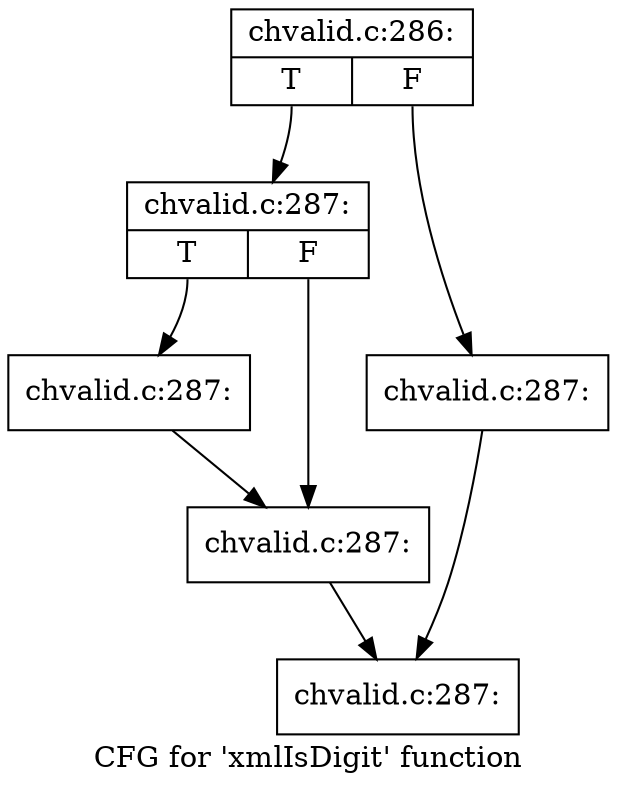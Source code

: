 digraph "CFG for 'xmlIsDigit' function" {
	label="CFG for 'xmlIsDigit' function";

	Node0x54c5b70 [shape=record,label="{chvalid.c:286:|{<s0>T|<s1>F}}"];
	Node0x54c5b70:s0 -> Node0x54c5d80;
	Node0x54c5b70:s1 -> Node0x54c10b0;
	Node0x54c5d80 [shape=record,label="{chvalid.c:287:|{<s0>T|<s1>F}}"];
	Node0x54c5d80:s0 -> Node0x54c1370;
	Node0x54c5d80:s1 -> Node0x54c1320;
	Node0x54c1370 [shape=record,label="{chvalid.c:287:}"];
	Node0x54c1370 -> Node0x54c1320;
	Node0x54c1320 [shape=record,label="{chvalid.c:287:}"];
	Node0x54c1320 -> Node0x54c1100;
	Node0x54c10b0 [shape=record,label="{chvalid.c:287:}"];
	Node0x54c10b0 -> Node0x54c1100;
	Node0x54c1100 [shape=record,label="{chvalid.c:287:}"];
}
